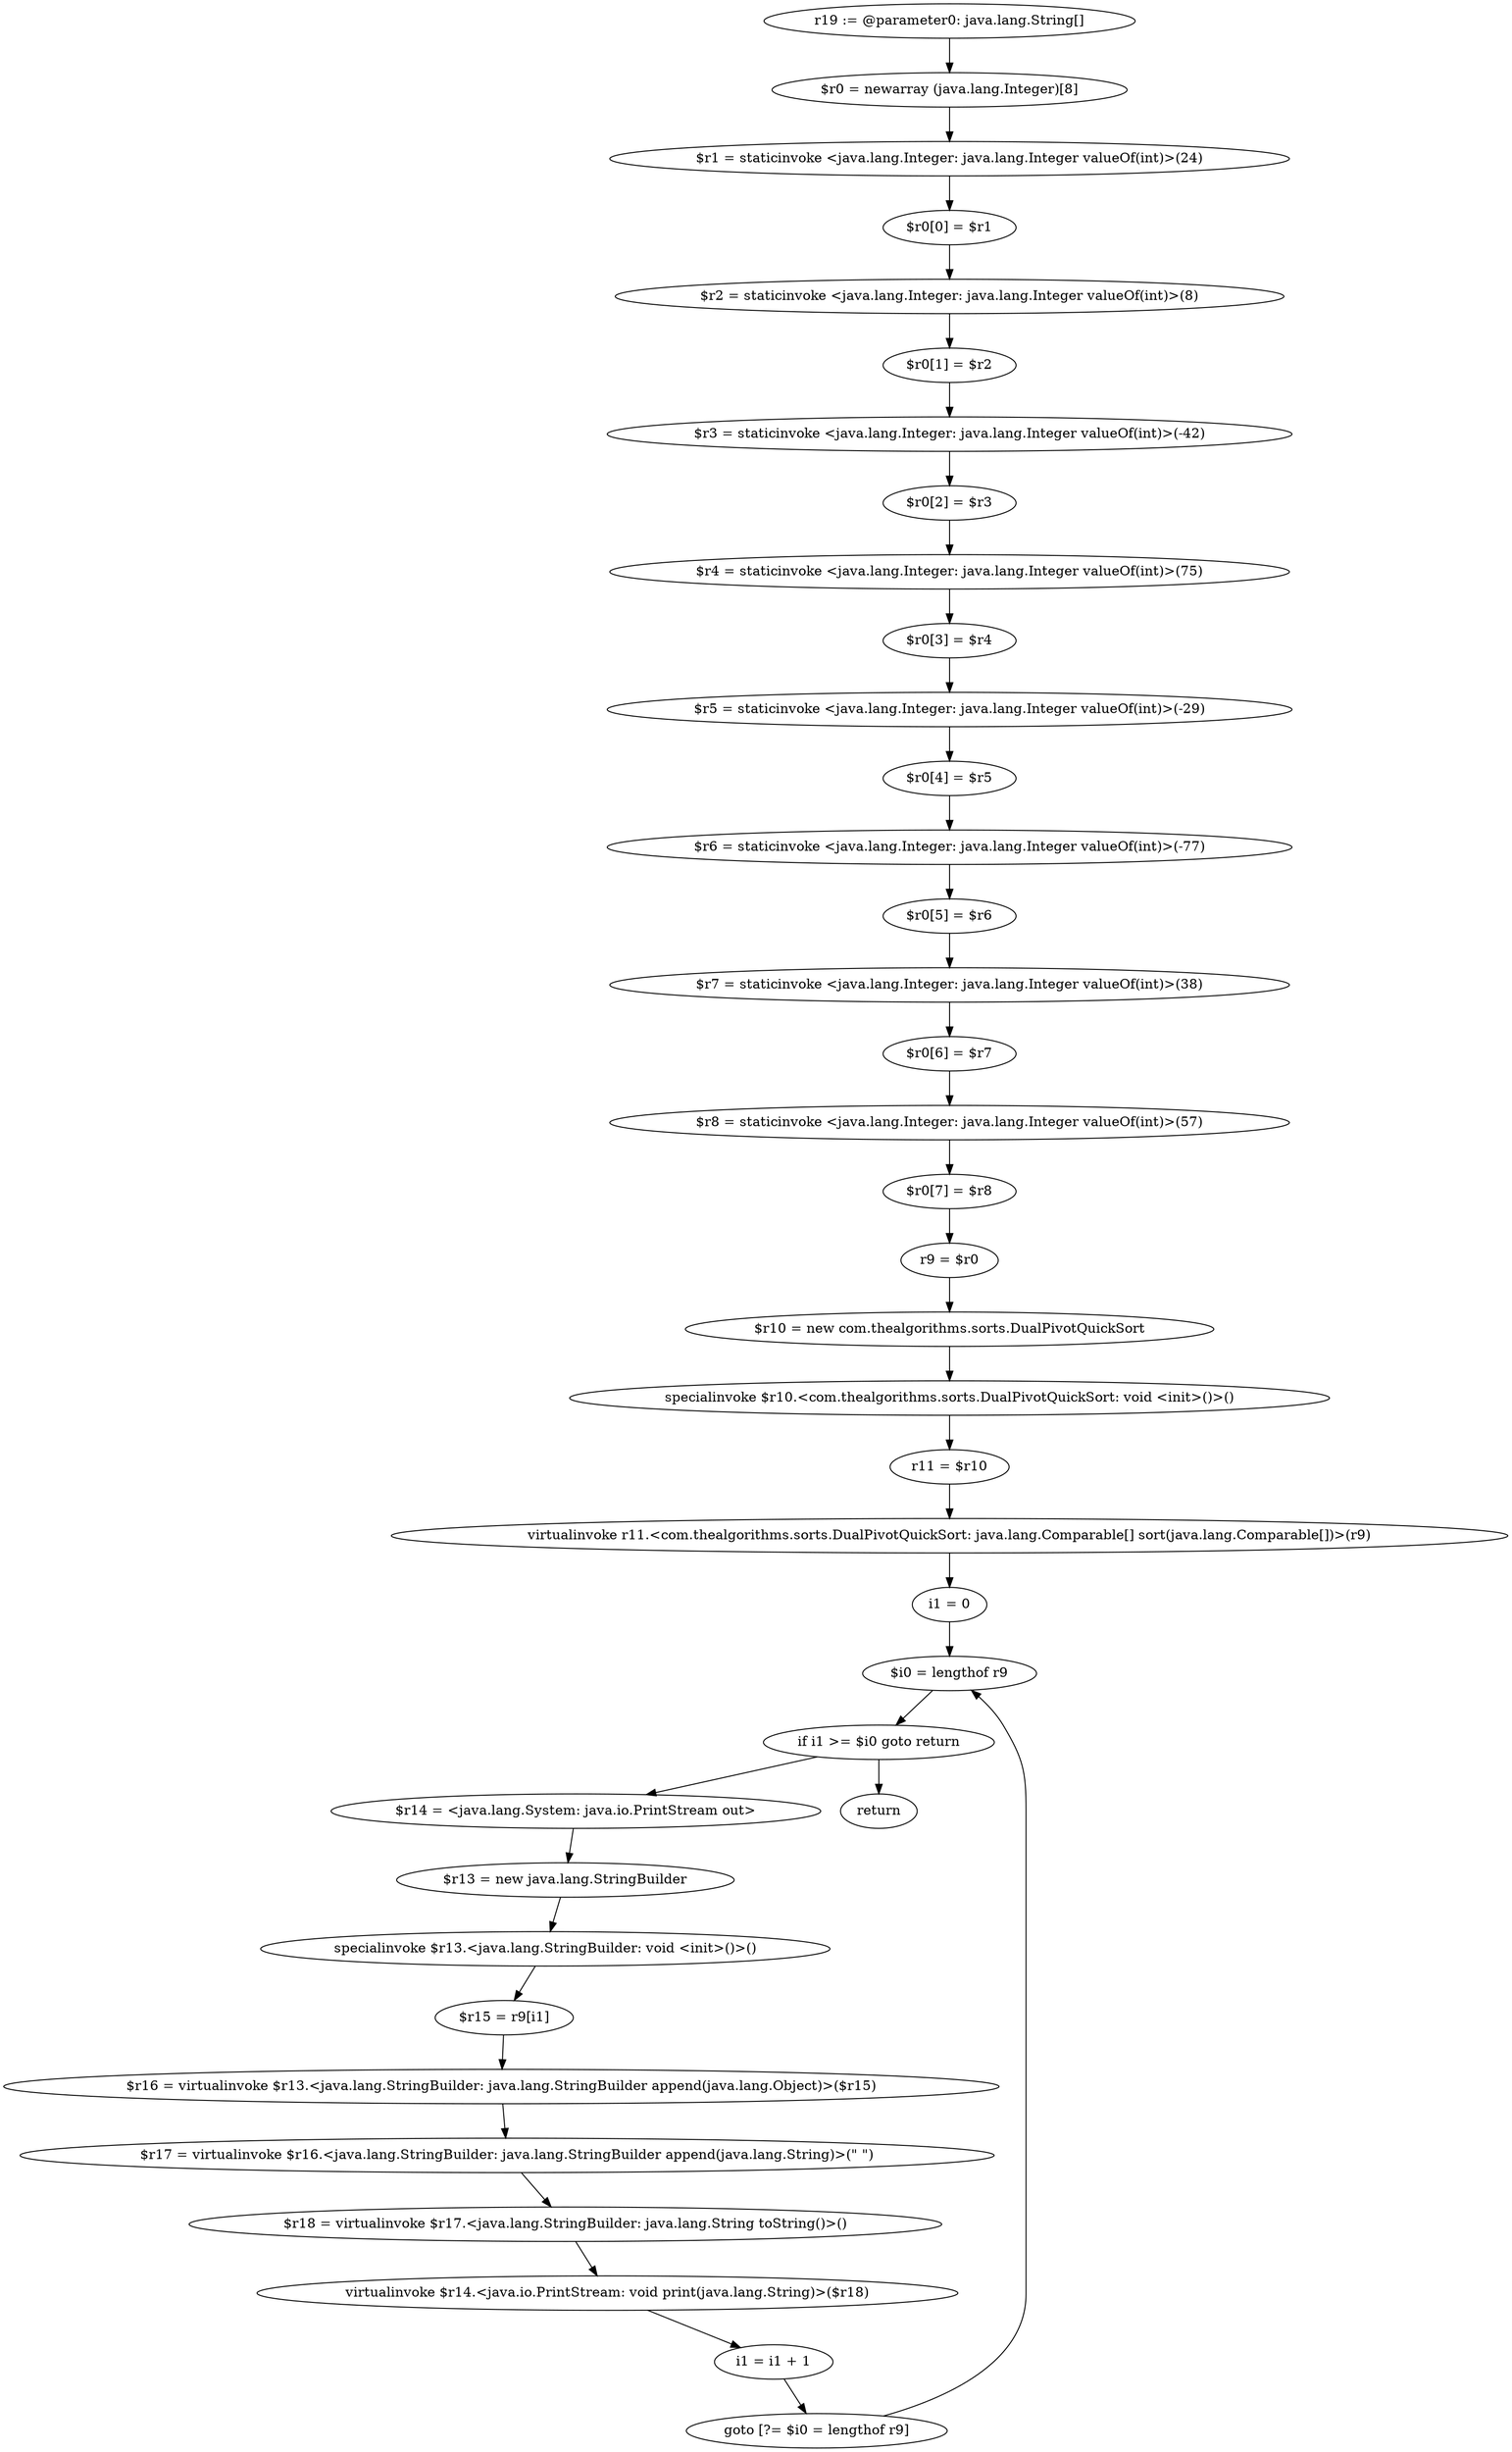 digraph "unitGraph" {
    "r19 := @parameter0: java.lang.String[]"
    "$r0 = newarray (java.lang.Integer)[8]"
    "$r1 = staticinvoke <java.lang.Integer: java.lang.Integer valueOf(int)>(24)"
    "$r0[0] = $r1"
    "$r2 = staticinvoke <java.lang.Integer: java.lang.Integer valueOf(int)>(8)"
    "$r0[1] = $r2"
    "$r3 = staticinvoke <java.lang.Integer: java.lang.Integer valueOf(int)>(-42)"
    "$r0[2] = $r3"
    "$r4 = staticinvoke <java.lang.Integer: java.lang.Integer valueOf(int)>(75)"
    "$r0[3] = $r4"
    "$r5 = staticinvoke <java.lang.Integer: java.lang.Integer valueOf(int)>(-29)"
    "$r0[4] = $r5"
    "$r6 = staticinvoke <java.lang.Integer: java.lang.Integer valueOf(int)>(-77)"
    "$r0[5] = $r6"
    "$r7 = staticinvoke <java.lang.Integer: java.lang.Integer valueOf(int)>(38)"
    "$r0[6] = $r7"
    "$r8 = staticinvoke <java.lang.Integer: java.lang.Integer valueOf(int)>(57)"
    "$r0[7] = $r8"
    "r9 = $r0"
    "$r10 = new com.thealgorithms.sorts.DualPivotQuickSort"
    "specialinvoke $r10.<com.thealgorithms.sorts.DualPivotQuickSort: void <init>()>()"
    "r11 = $r10"
    "virtualinvoke r11.<com.thealgorithms.sorts.DualPivotQuickSort: java.lang.Comparable[] sort(java.lang.Comparable[])>(r9)"
    "i1 = 0"
    "$i0 = lengthof r9"
    "if i1 >= $i0 goto return"
    "$r14 = <java.lang.System: java.io.PrintStream out>"
    "$r13 = new java.lang.StringBuilder"
    "specialinvoke $r13.<java.lang.StringBuilder: void <init>()>()"
    "$r15 = r9[i1]"
    "$r16 = virtualinvoke $r13.<java.lang.StringBuilder: java.lang.StringBuilder append(java.lang.Object)>($r15)"
    "$r17 = virtualinvoke $r16.<java.lang.StringBuilder: java.lang.StringBuilder append(java.lang.String)>(\" \")"
    "$r18 = virtualinvoke $r17.<java.lang.StringBuilder: java.lang.String toString()>()"
    "virtualinvoke $r14.<java.io.PrintStream: void print(java.lang.String)>($r18)"
    "i1 = i1 + 1"
    "goto [?= $i0 = lengthof r9]"
    "return"
    "r19 := @parameter0: java.lang.String[]"->"$r0 = newarray (java.lang.Integer)[8]";
    "$r0 = newarray (java.lang.Integer)[8]"->"$r1 = staticinvoke <java.lang.Integer: java.lang.Integer valueOf(int)>(24)";
    "$r1 = staticinvoke <java.lang.Integer: java.lang.Integer valueOf(int)>(24)"->"$r0[0] = $r1";
    "$r0[0] = $r1"->"$r2 = staticinvoke <java.lang.Integer: java.lang.Integer valueOf(int)>(8)";
    "$r2 = staticinvoke <java.lang.Integer: java.lang.Integer valueOf(int)>(8)"->"$r0[1] = $r2";
    "$r0[1] = $r2"->"$r3 = staticinvoke <java.lang.Integer: java.lang.Integer valueOf(int)>(-42)";
    "$r3 = staticinvoke <java.lang.Integer: java.lang.Integer valueOf(int)>(-42)"->"$r0[2] = $r3";
    "$r0[2] = $r3"->"$r4 = staticinvoke <java.lang.Integer: java.lang.Integer valueOf(int)>(75)";
    "$r4 = staticinvoke <java.lang.Integer: java.lang.Integer valueOf(int)>(75)"->"$r0[3] = $r4";
    "$r0[3] = $r4"->"$r5 = staticinvoke <java.lang.Integer: java.lang.Integer valueOf(int)>(-29)";
    "$r5 = staticinvoke <java.lang.Integer: java.lang.Integer valueOf(int)>(-29)"->"$r0[4] = $r5";
    "$r0[4] = $r5"->"$r6 = staticinvoke <java.lang.Integer: java.lang.Integer valueOf(int)>(-77)";
    "$r6 = staticinvoke <java.lang.Integer: java.lang.Integer valueOf(int)>(-77)"->"$r0[5] = $r6";
    "$r0[5] = $r6"->"$r7 = staticinvoke <java.lang.Integer: java.lang.Integer valueOf(int)>(38)";
    "$r7 = staticinvoke <java.lang.Integer: java.lang.Integer valueOf(int)>(38)"->"$r0[6] = $r7";
    "$r0[6] = $r7"->"$r8 = staticinvoke <java.lang.Integer: java.lang.Integer valueOf(int)>(57)";
    "$r8 = staticinvoke <java.lang.Integer: java.lang.Integer valueOf(int)>(57)"->"$r0[7] = $r8";
    "$r0[7] = $r8"->"r9 = $r0";
    "r9 = $r0"->"$r10 = new com.thealgorithms.sorts.DualPivotQuickSort";
    "$r10 = new com.thealgorithms.sorts.DualPivotQuickSort"->"specialinvoke $r10.<com.thealgorithms.sorts.DualPivotQuickSort: void <init>()>()";
    "specialinvoke $r10.<com.thealgorithms.sorts.DualPivotQuickSort: void <init>()>()"->"r11 = $r10";
    "r11 = $r10"->"virtualinvoke r11.<com.thealgorithms.sorts.DualPivotQuickSort: java.lang.Comparable[] sort(java.lang.Comparable[])>(r9)";
    "virtualinvoke r11.<com.thealgorithms.sorts.DualPivotQuickSort: java.lang.Comparable[] sort(java.lang.Comparable[])>(r9)"->"i1 = 0";
    "i1 = 0"->"$i0 = lengthof r9";
    "$i0 = lengthof r9"->"if i1 >= $i0 goto return";
    "if i1 >= $i0 goto return"->"$r14 = <java.lang.System: java.io.PrintStream out>";
    "if i1 >= $i0 goto return"->"return";
    "$r14 = <java.lang.System: java.io.PrintStream out>"->"$r13 = new java.lang.StringBuilder";
    "$r13 = new java.lang.StringBuilder"->"specialinvoke $r13.<java.lang.StringBuilder: void <init>()>()";
    "specialinvoke $r13.<java.lang.StringBuilder: void <init>()>()"->"$r15 = r9[i1]";
    "$r15 = r9[i1]"->"$r16 = virtualinvoke $r13.<java.lang.StringBuilder: java.lang.StringBuilder append(java.lang.Object)>($r15)";
    "$r16 = virtualinvoke $r13.<java.lang.StringBuilder: java.lang.StringBuilder append(java.lang.Object)>($r15)"->"$r17 = virtualinvoke $r16.<java.lang.StringBuilder: java.lang.StringBuilder append(java.lang.String)>(\" \")";
    "$r17 = virtualinvoke $r16.<java.lang.StringBuilder: java.lang.StringBuilder append(java.lang.String)>(\" \")"->"$r18 = virtualinvoke $r17.<java.lang.StringBuilder: java.lang.String toString()>()";
    "$r18 = virtualinvoke $r17.<java.lang.StringBuilder: java.lang.String toString()>()"->"virtualinvoke $r14.<java.io.PrintStream: void print(java.lang.String)>($r18)";
    "virtualinvoke $r14.<java.io.PrintStream: void print(java.lang.String)>($r18)"->"i1 = i1 + 1";
    "i1 = i1 + 1"->"goto [?= $i0 = lengthof r9]";
    "goto [?= $i0 = lengthof r9]"->"$i0 = lengthof r9";
}

